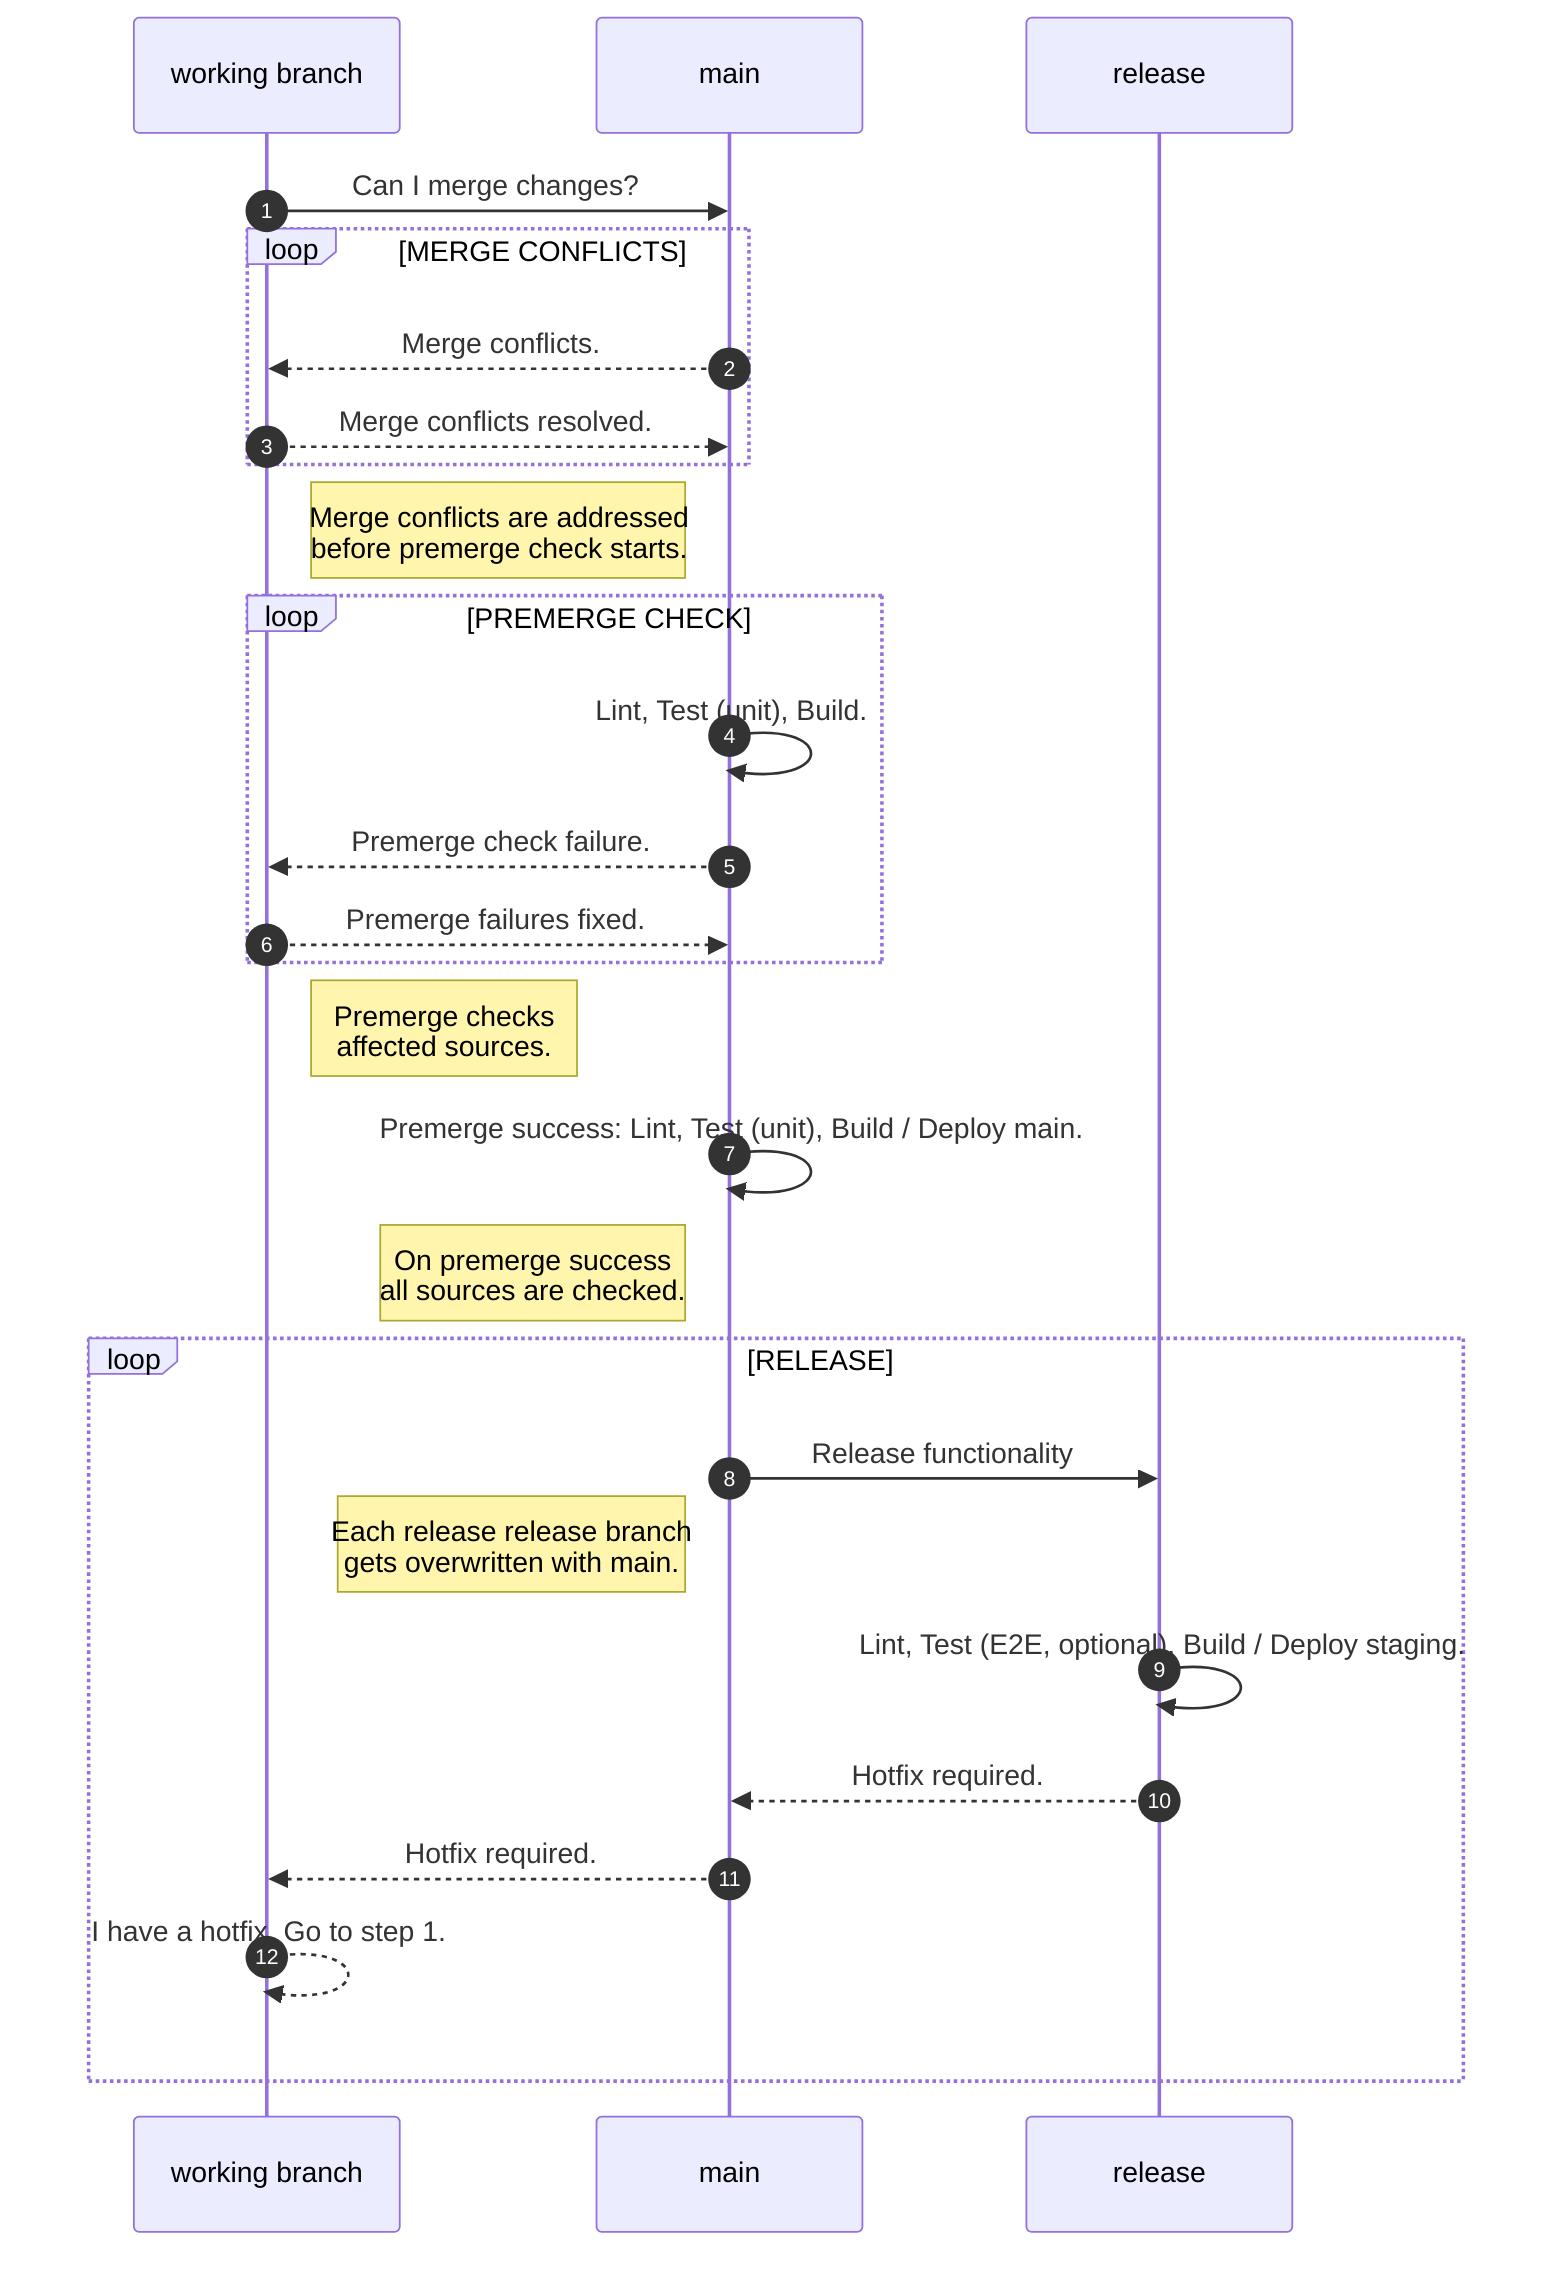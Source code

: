 sequenceDiagram
    autonumber
    working branch->>main: Can I merge changes?

    loop MERGE CONFLICTS
      main-->>working branch: Merge conflicts.
      working branch-->>main: Merge conflicts resolved.
    end
    Note right of working branch: Merge conflicts are addressed <br> before premerge check starts.

    loop PREMERGE CHECK
      main->>main: Lint, Test (unit), Build.
      main-->>working branch: Premerge check failure.
      working branch-->>main: Premerge failures fixed.
    end
    Note right of working branch: Premerge checks <br> affected sources.

    main->>main: Premerge success: Lint, Test (unit), Build / Deploy main.
    Note left of main: On premerge success <br> all sources are checked.

    loop RELEASE
      main->>release: Release functionality
      Note left of main: Each release release branch <br> gets overwritten with main.
      release->>release: Lint, Test (E2E, optional), Build / Deploy staging.
      release-->>main: Hotfix required.
      main-->>working branch: Hotfix required.
      working branch-->>working branch: I have a hotfix. Go to step 1.
    end